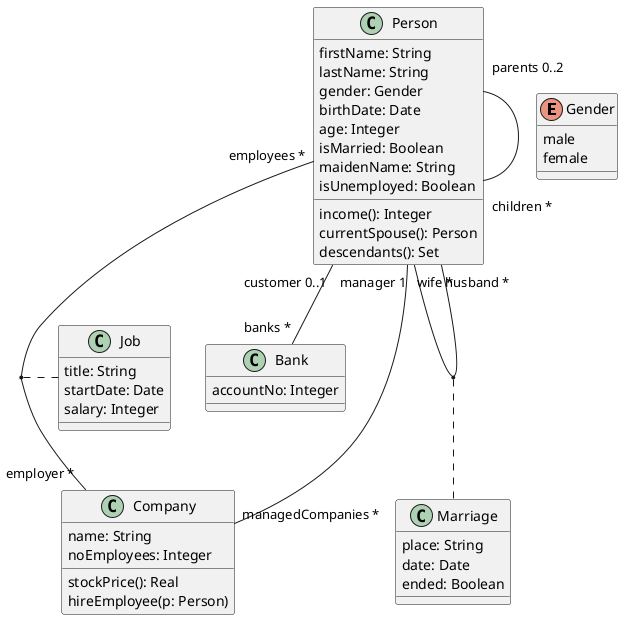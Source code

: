 @startuml Person

' classes '
enum Gender{
    male
    female
}

class Person{
    firstName: String
    lastName: String
    gender: Gender
    birthDate: Date
    age: Integer
    isMarried: Boolean
    maidenName: String
    isUnemployed: Boolean
    income(): Integer
    currentSpouse(): Person
    descendants(): Set
}

class Bank{
    accountNo: Integer
}

class Job{
    title: String
    startDate: Date
    salary: Integer
}

class Company{
    name: String
    noEmployees: Integer
    stockPrice(): Real
    hireEmployee(p: Person)
}

class Marriage{
    place: String
    date: Date
    ended: Boolean
}

' associations '
Person "employees *" -- "employer *" Company
(Person, Company) .. Job

Person "manager 1" -- "managedCompanies *" Company

Person "customer 0..1" -- "banks *" Bank

Person "parents 0..2" -- "children *" Person

Person "wife *" -- "husband *" Person
(Person, Person) .. Marriage

@enduml
